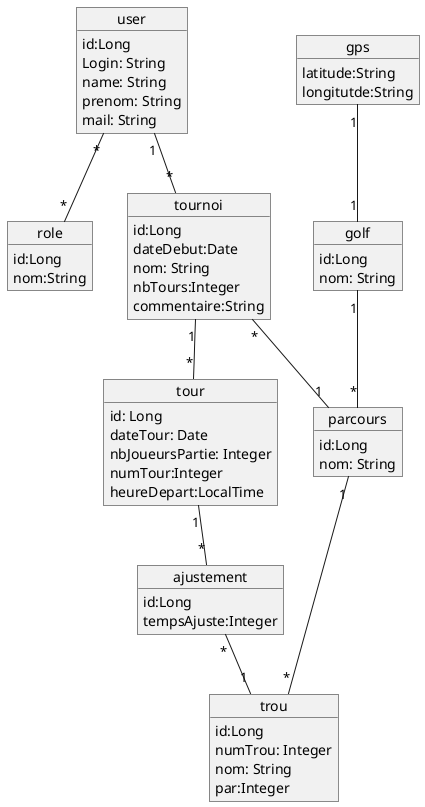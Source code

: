 @startuml
'https://plantuml.com/class-diagram

object golf{
id:Long
nom: String
}

object parcours{
id:Long
nom: String
}

object trou{
id:Long
numTrou: Integer
nom: String
par:Integer
}

object tournoi{
id:Long
dateDebut:Date
nom: String
nbTours:Integer
commentaire:String
}

object tour{
id: Long
dateTour: Date
nbJoueursPartie: Integer
numTour:Integer
heureDepart:LocalTime
}

object ajustement{
id:Long
tempsAjuste:Integer
}

object user{
id:Long
Login: String
name: String
prenom: String
mail: String
}

object role{
id:Long
nom:String
}

object gps{
latitude:String
longitutde:String
}


gps "1" -- "1" golf
golf "1" -- "*" parcours
parcours "1" -- "*" trou
tournoi "*" -- "1" parcours
tournoi "1" -- "*" tour
tour "1" -- "*" ajustement
ajustement "*" -- "1" trou
user "*" -- "*" role
user "1" -- "*" tournoi

@enduml